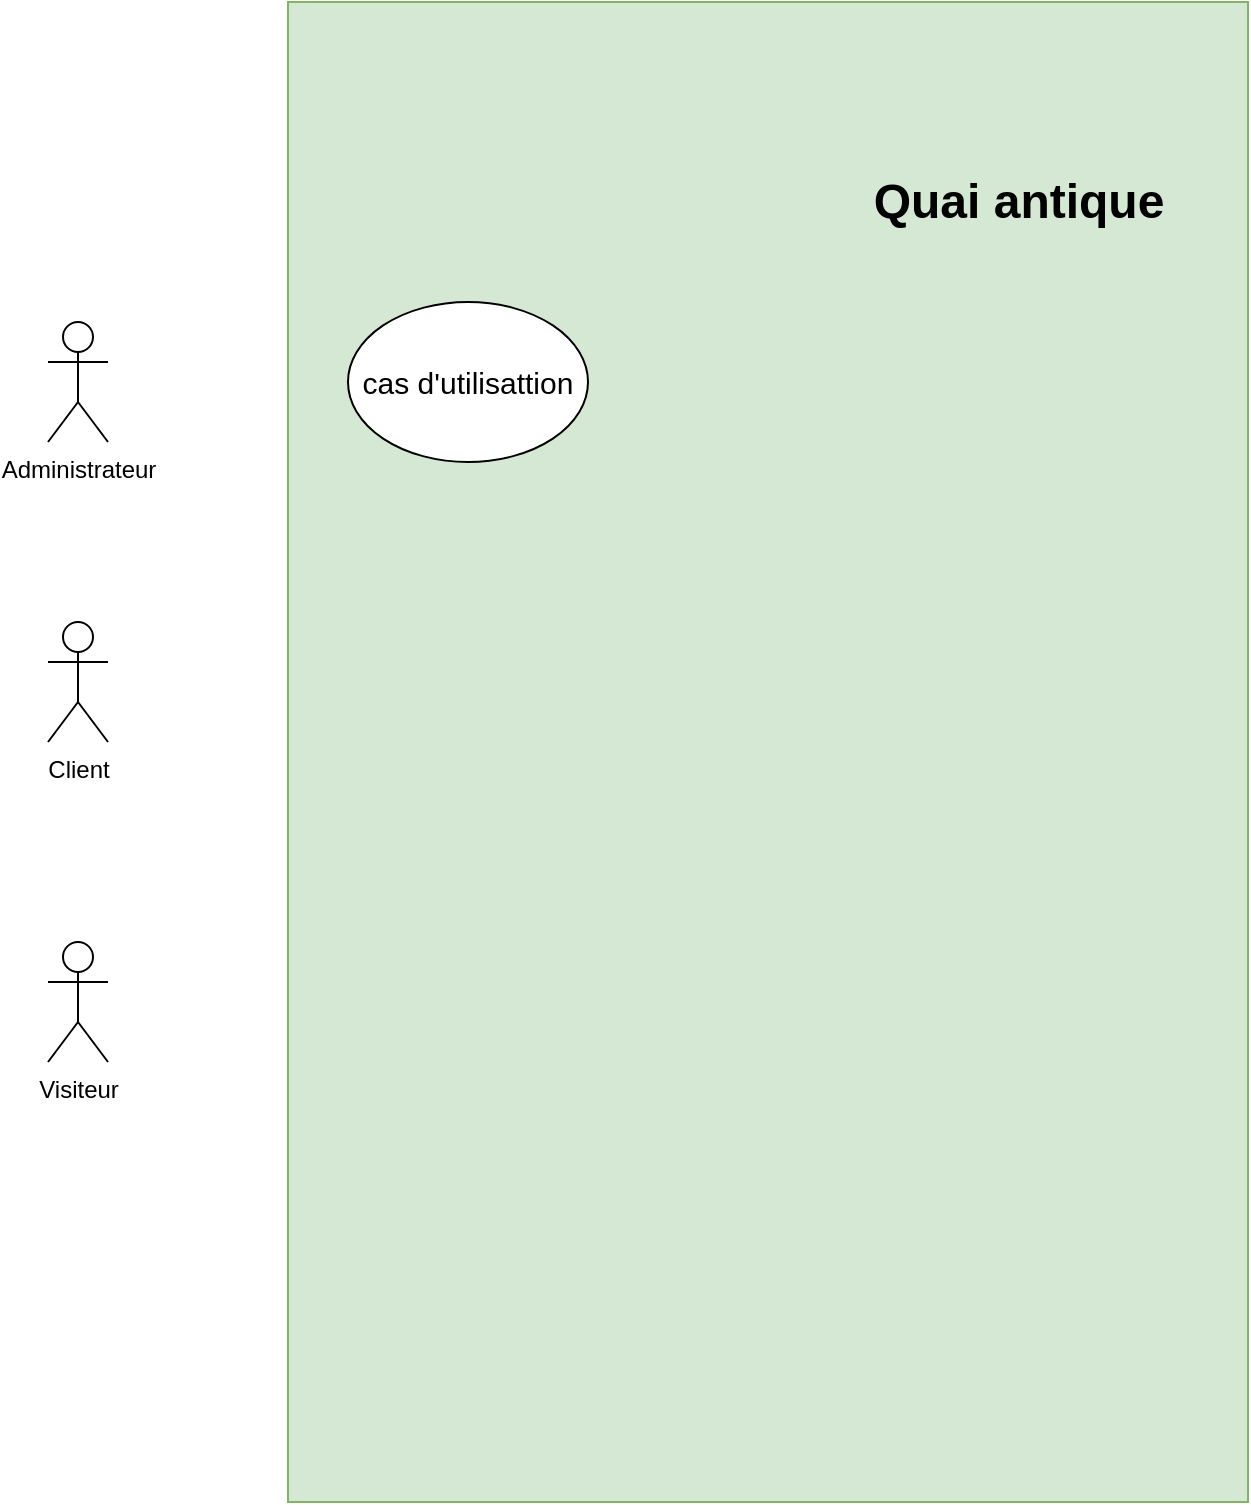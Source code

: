 <mxfile version="23.1.8" type="github">
  <diagram name="Page-1" id="AX6o9_a5dBACwxXLO6Sp">
    <mxGraphModel dx="819" dy="420" grid="1" gridSize="10" guides="1" tooltips="1" connect="1" arrows="1" fold="1" page="1" pageScale="1" pageWidth="827" pageHeight="1169" math="0" shadow="0">
      <root>
        <mxCell id="0" />
        <mxCell id="1" parent="0" />
        <mxCell id="OzSZrfUJcuVy3BLv5Opo-3" value="" style="rounded=0;whiteSpace=wrap;html=1;fillColor=#d5e8d4;strokeColor=#82b366;" vertex="1" parent="1">
          <mxGeometry x="160" width="480" height="750" as="geometry" />
        </mxCell>
        <mxCell id="OzSZrfUJcuVy3BLv5Opo-4" value="Quai antique" style="text;strokeColor=none;fillColor=none;html=1;fontSize=24;fontStyle=1;verticalAlign=middle;align=center;" vertex="1" parent="1">
          <mxGeometry x="440" y="70" width="170" height="60" as="geometry" />
        </mxCell>
        <mxCell id="OzSZrfUJcuVy3BLv5Opo-5" value="&lt;font style=&quot;font-size: 15px;&quot;&gt;cas d&#39;utilisattion&lt;/font&gt;" style="ellipse;whiteSpace=wrap;html=1;" vertex="1" parent="1">
          <mxGeometry x="190" y="150" width="120" height="80" as="geometry" />
        </mxCell>
        <mxCell id="OzSZrfUJcuVy3BLv5Opo-9" value="Administrateur" style="shape=umlActor;verticalLabelPosition=bottom;verticalAlign=top;html=1;outlineConnect=0;" vertex="1" parent="1">
          <mxGeometry x="40" y="160" width="30" height="60" as="geometry" />
        </mxCell>
        <mxCell id="OzSZrfUJcuVy3BLv5Opo-11" value="Client" style="shape=umlActor;verticalLabelPosition=bottom;verticalAlign=top;html=1;outlineConnect=0;" vertex="1" parent="1">
          <mxGeometry x="40" y="310" width="30" height="60" as="geometry" />
        </mxCell>
        <mxCell id="OzSZrfUJcuVy3BLv5Opo-12" value="Visiteur" style="shape=umlActor;verticalLabelPosition=bottom;verticalAlign=top;html=1;outlineConnect=0;" vertex="1" parent="1">
          <mxGeometry x="40" y="470" width="30" height="60" as="geometry" />
        </mxCell>
      </root>
    </mxGraphModel>
  </diagram>
</mxfile>
